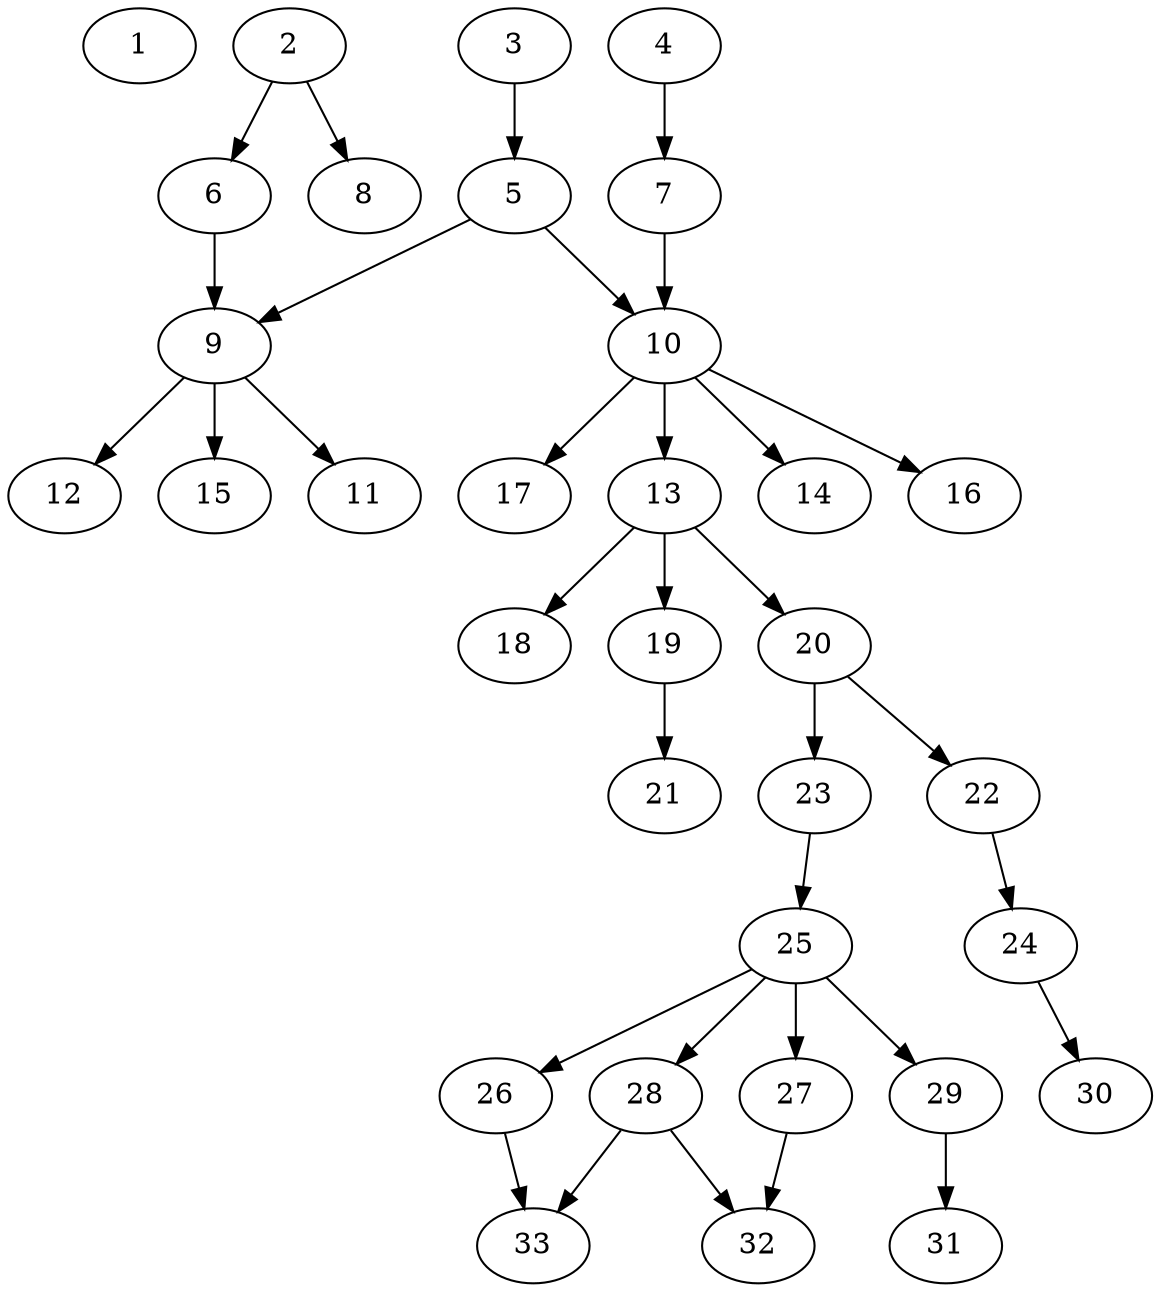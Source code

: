 // DAG (tier=2-normal, mode=data, n=33, ccr=0.427, fat=0.501, density=0.411, regular=0.439, jump=0.195, mindata=2097152, maxdata=16777216)
// DAG automatically generated by daggen at Sun Aug 24 16:33:33 2025
// /home/ermia/Project/Environments/daggen/bin/daggen --dot --ccr 0.427 --fat 0.501 --regular 0.439 --density 0.411 --jump 0.195 --mindata 2097152 --maxdata 16777216 -n 33 
digraph G {
  1 [size="228819301519608896", alpha="0.13", expect_size="114409650759804448"]
  2 [size="2056027275746716160", alpha="0.18", expect_size="1028013637873358080"]
  2 -> 6 [size ="713875783680000"]
  2 -> 8 [size ="713875783680000"]
  3 [size="2913073900218177536", alpha="0.10", expect_size="1456536950109088768"]
  3 -> 5 [size ="1086170729545728"]
  4 [size="221083982328461120", alpha="0.09", expect_size="110541991164230560"]
  4 -> 7 [size ="466714307330048"]
  5 [size="186671392115160896", alpha="0.02", expect_size="93335696057580448"]
  5 -> 9 [size ="299077707235328"]
  5 -> 10 [size ="299077707235328"]
  6 [size="71275980480132939776", alpha="0.10", expect_size="35637990240066469888"]
  6 -> 9 [size ="137526203383808"]
  7 [size="8485049103081300", alpha="0.10", expect_size="4242524551540650"]
  7 -> 10 [size ="304410638942208"]
  8 [size="788498411333790592", alpha="0.12", expect_size="394249205666895296"]
  9 [size="46576873423811456", alpha="0.05", expect_size="23288436711905728"]
  9 -> 11 [size ="1302135778050048"]
  9 -> 12 [size ="1302135778050048"]
  9 -> 15 [size ="1302135778050048"]
  10 [size="702682624050207916032", alpha="0.02", expect_size="351341312025103958016"]
  10 -> 13 [size ="632309145403392"]
  10 -> 14 [size ="632309145403392"]
  10 -> 16 [size ="632309145403392"]
  10 -> 17 [size ="632309145403392"]
  11 [size="3613017888044089344000", alpha="0.06", expect_size="1806508944022044672000"]
  12 [size="42689439772070536", alpha="0.03", expect_size="21344719886035268"]
  13 [size="430535799896776114176", alpha="0.10", expect_size="215267899948388057088"]
  13 -> 18 [size ="456137908420608"]
  13 -> 19 [size ="456137908420608"]
  13 -> 20 [size ="456137908420608"]
  14 [size="19174702565601308", alpha="0.13", expect_size="9587351282800654"]
  15 [size="15255353875499057152", alpha="0.09", expect_size="7627676937749528576"]
  16 [size="232331549657714624", alpha="0.17", expect_size="116165774828857312"]
  17 [size="10172948830228578304", alpha="0.09", expect_size="5086474415114289152"]
  18 [size="473354585759647168", alpha="0.06", expect_size="236677292879823584"]
  19 [size="33178648208713187328", alpha="0.19", expect_size="16589324104356593664"]
  19 -> 21 [size ="82602992074752"]
  20 [size="15391182063354302", alpha="0.16", expect_size="7695591031677151"]
  20 -> 22 [size ="580958784847872"]
  20 -> 23 [size ="580958784847872"]
  21 [size="24158639961589540", alpha="0.18", expect_size="12079319980794770"]
  22 [size="26106301871871229952", alpha="0.02", expect_size="13053150935935614976"]
  22 -> 24 [size ="70402306998272"]
  23 [size="31587100221581033472", alpha="0.04", expect_size="15793550110790516736"]
  23 -> 25 [size ="79939818749952"]
  24 [size="6018091911096585", alpha="0.03", expect_size="3009045955548292"]
  24 -> 30 [size ="139982589132800"]
  25 [size="4695611744172059394048", alpha="0.08", expect_size="2347805872086029697024"]
  25 -> 26 [size ="2243286660022272"]
  25 -> 27 [size ="2243286660022272"]
  25 -> 28 [size ="2243286660022272"]
  25 -> 29 [size ="2243286660022272"]
  26 [size="10156894142726982", alpha="0.10", expect_size="5078447071363491"]
  26 -> 33 [size ="535529573580800"]
  27 [size="10507699818259244", alpha="0.16", expect_size="5253849909129622"]
  27 -> 32 [size ="446906455031808"]
  28 [size="1335023182800379445248", alpha="0.03", expect_size="667511591400189722624"]
  28 -> 32 [size ="969949652713472"]
  28 -> 33 [size ="969949652713472"]
  29 [size="6413918522631171072", alpha="0.01", expect_size="3206959261315585536"]
  29 -> 31 [size ="2217571147317248"]
  30 [size="10857510249987796", alpha="0.07", expect_size="5428755124993898"]
  31 [size="420703513414660992", alpha="0.07", expect_size="210351756707330496"]
  32 [size="681752275061073664", alpha="0.06", expect_size="340876137530536832"]
  33 [size="2916146060916993032192", alpha="0.05", expect_size="1458073030458496516096"]
}